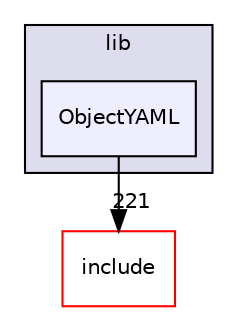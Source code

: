 digraph "lib/ObjectYAML" {
  bgcolor=transparent;
  compound=true
  node [ fontsize="10", fontname="Helvetica"];
  edge [ labelfontsize="10", labelfontname="Helvetica"];
  subgraph clusterdir_97aefd0d527b934f1d99a682da8fe6a9 {
    graph [ bgcolor="#ddddee", pencolor="black", label="lib" fontname="Helvetica", fontsize="10", URL="dir_97aefd0d527b934f1d99a682da8fe6a9.html"]
  dir_a3bf8bda2e7c40d662fcaf133724b901 [shape=box, label="ObjectYAML", style="filled", fillcolor="#eeeeff", pencolor="black", URL="dir_a3bf8bda2e7c40d662fcaf133724b901.html"];
  }
  dir_d44c64559bbebec7f509842c48db8b23 [shape=box label="include" color="red" URL="dir_d44c64559bbebec7f509842c48db8b23.html"];
  dir_a3bf8bda2e7c40d662fcaf133724b901->dir_d44c64559bbebec7f509842c48db8b23 [headlabel="221", labeldistance=1.5 headhref="dir_000085_000001.html"];
}
